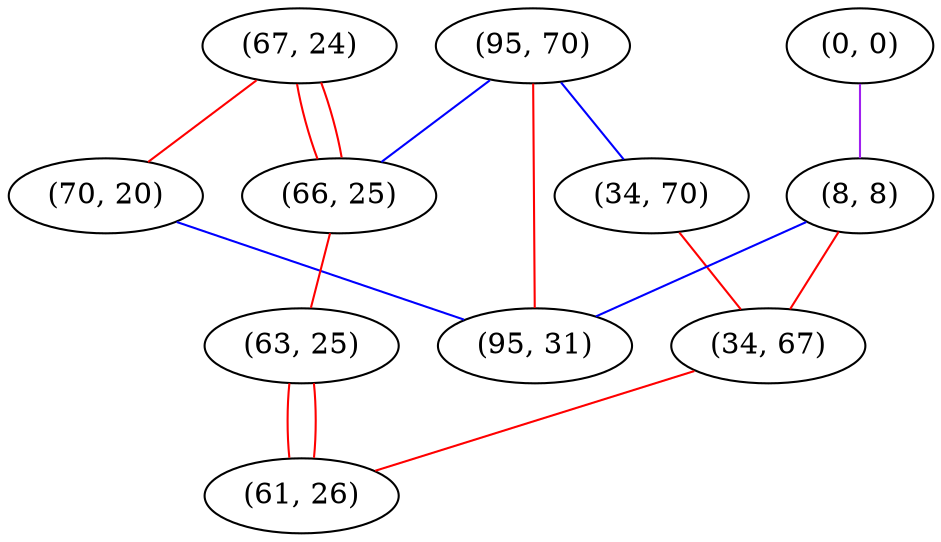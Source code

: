 graph "" {
"(67, 24)";
"(95, 70)";
"(34, 70)";
"(0, 0)";
"(70, 20)";
"(8, 8)";
"(34, 67)";
"(66, 25)";
"(63, 25)";
"(61, 26)";
"(95, 31)";
"(67, 24)" -- "(70, 20)"  [color=red, key=0, weight=1];
"(67, 24)" -- "(66, 25)"  [color=red, key=0, weight=1];
"(67, 24)" -- "(66, 25)"  [color=red, key=1, weight=1];
"(95, 70)" -- "(34, 70)"  [color=blue, key=0, weight=3];
"(95, 70)" -- "(95, 31)"  [color=red, key=0, weight=1];
"(95, 70)" -- "(66, 25)"  [color=blue, key=0, weight=3];
"(34, 70)" -- "(34, 67)"  [color=red, key=0, weight=1];
"(0, 0)" -- "(8, 8)"  [color=purple, key=0, weight=4];
"(70, 20)" -- "(95, 31)"  [color=blue, key=0, weight=3];
"(8, 8)" -- "(34, 67)"  [color=red, key=0, weight=1];
"(8, 8)" -- "(95, 31)"  [color=blue, key=0, weight=3];
"(34, 67)" -- "(61, 26)"  [color=red, key=0, weight=1];
"(66, 25)" -- "(63, 25)"  [color=red, key=0, weight=1];
"(63, 25)" -- "(61, 26)"  [color=red, key=0, weight=1];
"(63, 25)" -- "(61, 26)"  [color=red, key=1, weight=1];
}
